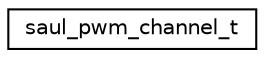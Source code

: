 digraph "Graphical Class Hierarchy"
{
 // LATEX_PDF_SIZE
  edge [fontname="Helvetica",fontsize="10",labelfontname="Helvetica",labelfontsize="10"];
  node [fontname="Helvetica",fontsize="10",shape=record];
  rankdir="LR";
  Node0 [label="saul_pwm_channel_t",height=0.2,width=0.4,color="black", fillcolor="white", style="filled",URL="$structsaul__pwm__channel__t.html",tooltip="Single PWM channel exposed via SAUL."];
}
